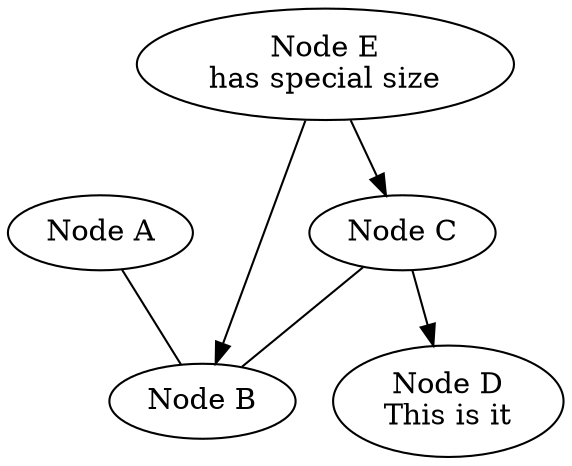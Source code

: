 digraph "rico-cluster-qt-save" {
node0 [label="Node A"];
node1 [label="Node B"];
node2 [label="Node C"];
node3 [label="Node D\nThis is it"];
node4 [label="Node E\nhas special size"];
node2 -> node1 [dir=none];
node0 -> node1 [dir=none];
node2 -> node3;
node4 -> node2;
node4 -> node1;
}
